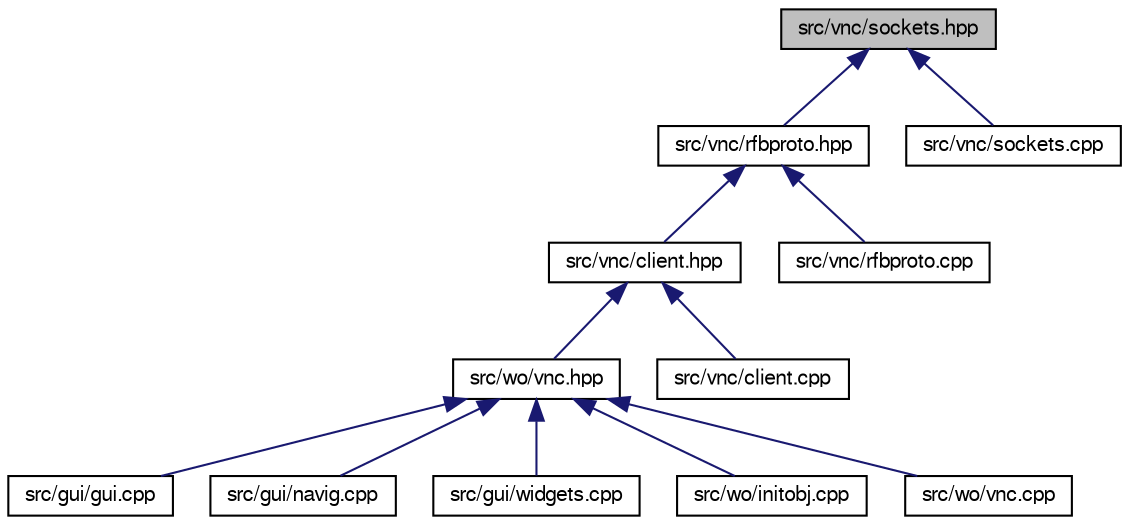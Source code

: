 digraph "src/vnc/sockets.hpp"
{
 // LATEX_PDF_SIZE
  bgcolor="transparent";
  edge [fontname="FreeSans",fontsize="10",labelfontname="FreeSans",labelfontsize="10"];
  node [fontname="FreeSans",fontsize="10",shape=record];
  Node1 [label="src/vnc/sockets.hpp",height=0.2,width=0.4,color="black", fillcolor="grey75", style="filled", fontcolor="black",tooltip=" "];
  Node1 -> Node2 [dir="back",color="midnightblue",fontsize="10",style="solid",fontname="FreeSans"];
  Node2 [label="src/vnc/rfbproto.hpp",height=0.2,width=0.4,color="black",URL="$a01340.html",tooltip=" "];
  Node2 -> Node3 [dir="back",color="midnightblue",fontsize="10",style="solid",fontname="FreeSans"];
  Node3 [label="src/vnc/client.hpp",height=0.2,width=0.4,color="black",URL="$a01328.html",tooltip=" "];
  Node3 -> Node4 [dir="back",color="midnightblue",fontsize="10",style="solid",fontname="FreeSans"];
  Node4 [label="src/wo/vnc.hpp",height=0.2,width=0.4,color="black",URL="$a00800.html",tooltip=" "];
  Node4 -> Node5 [dir="back",color="midnightblue",fontsize="10",style="solid",fontname="FreeSans"];
  Node5 [label="src/gui/gui.cpp",height=0.2,width=0.4,color="black",URL="$a00206.html",tooltip=" "];
  Node4 -> Node6 [dir="back",color="midnightblue",fontsize="10",style="solid",fontname="FreeSans"];
  Node6 [label="src/gui/navig.cpp",height=0.2,width=0.4,color="black",URL="$a00230.html",tooltip=" "];
  Node4 -> Node7 [dir="back",color="midnightblue",fontsize="10",style="solid",fontname="FreeSans"];
  Node7 [label="src/gui/widgets.cpp",height=0.2,width=0.4,color="black",URL="$a00260.html",tooltip=" "];
  Node4 -> Node8 [dir="back",color="midnightblue",fontsize="10",style="solid",fontname="FreeSans"];
  Node8 [label="src/wo/initobj.cpp",height=0.2,width=0.4,color="black",URL="$a00551.html",tooltip=" "];
  Node4 -> Node9 [dir="back",color="midnightblue",fontsize="10",style="solid",fontname="FreeSans"];
  Node9 [label="src/wo/vnc.cpp",height=0.2,width=0.4,color="black",URL="$a00797.html",tooltip=" "];
  Node3 -> Node10 [dir="back",color="midnightblue",fontsize="10",style="solid",fontname="FreeSans"];
  Node10 [label="src/vnc/client.cpp",height=0.2,width=0.4,color="black",URL="$a01325.html",tooltip=" "];
  Node2 -> Node11 [dir="back",color="midnightblue",fontsize="10",style="solid",fontname="FreeSans"];
  Node11 [label="src/vnc/rfbproto.cpp",height=0.2,width=0.4,color="black",URL="$a01337.html",tooltip=" "];
  Node1 -> Node12 [dir="back",color="midnightblue",fontsize="10",style="solid",fontname="FreeSans"];
  Node12 [label="src/vnc/sockets.cpp",height=0.2,width=0.4,color="black",URL="$a01343.html",tooltip=" "];
}
